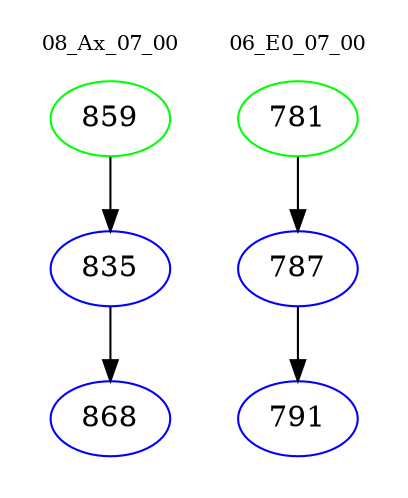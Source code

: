 digraph{
subgraph cluster_0 {
color = white
label = "08_Ax_07_00";
fontsize=10;
T0_859 [label="859", color="green"]
T0_859 -> T0_835 [color="black"]
T0_835 [label="835", color="blue"]
T0_835 -> T0_868 [color="black"]
T0_868 [label="868", color="blue"]
}
subgraph cluster_1 {
color = white
label = "06_E0_07_00";
fontsize=10;
T1_781 [label="781", color="green"]
T1_781 -> T1_787 [color="black"]
T1_787 [label="787", color="blue"]
T1_787 -> T1_791 [color="black"]
T1_791 [label="791", color="blue"]
}
}
